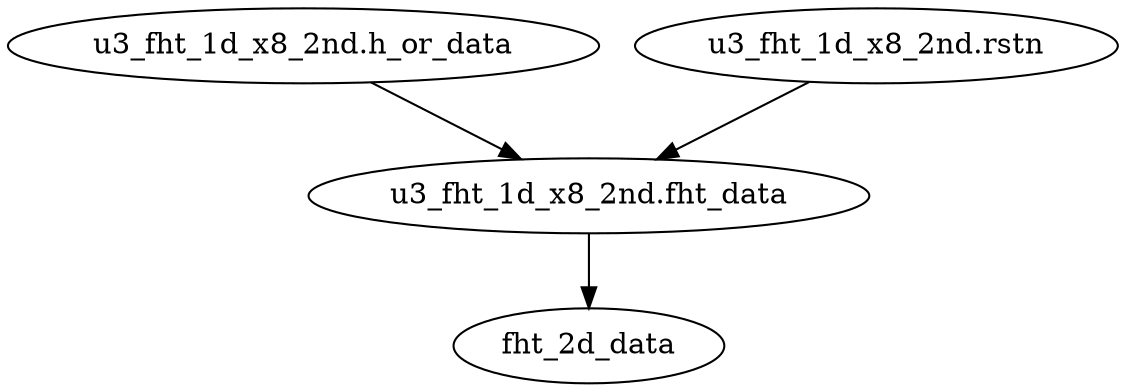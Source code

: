 strict digraph "" {
	fht_2d_data	 [complexity=0,
		importance=0.00635221157272,
		rank=0.0];
	"u3_fht_1d_x8_2nd.h_or_data"	 [complexity=2,
		importance=0.0332129607738,
		rank=0.0166064803869];
	"u3_fht_1d_x8_2nd.fht_data"	 [complexity=0,
		importance=0.0162635962197,
		rank=0.0];
	"u3_fht_1d_x8_2nd.h_or_data" -> "u3_fht_1d_x8_2nd.fht_data";
	"u3_fht_1d_x8_2nd.fht_data" -> fht_2d_data;
	"u3_fht_1d_x8_2nd.rstn"	 [complexity=1,
		importance=0.0341778308624,
		rank=0.0341778308624];
	"u3_fht_1d_x8_2nd.rstn" -> "u3_fht_1d_x8_2nd.fht_data";
}
